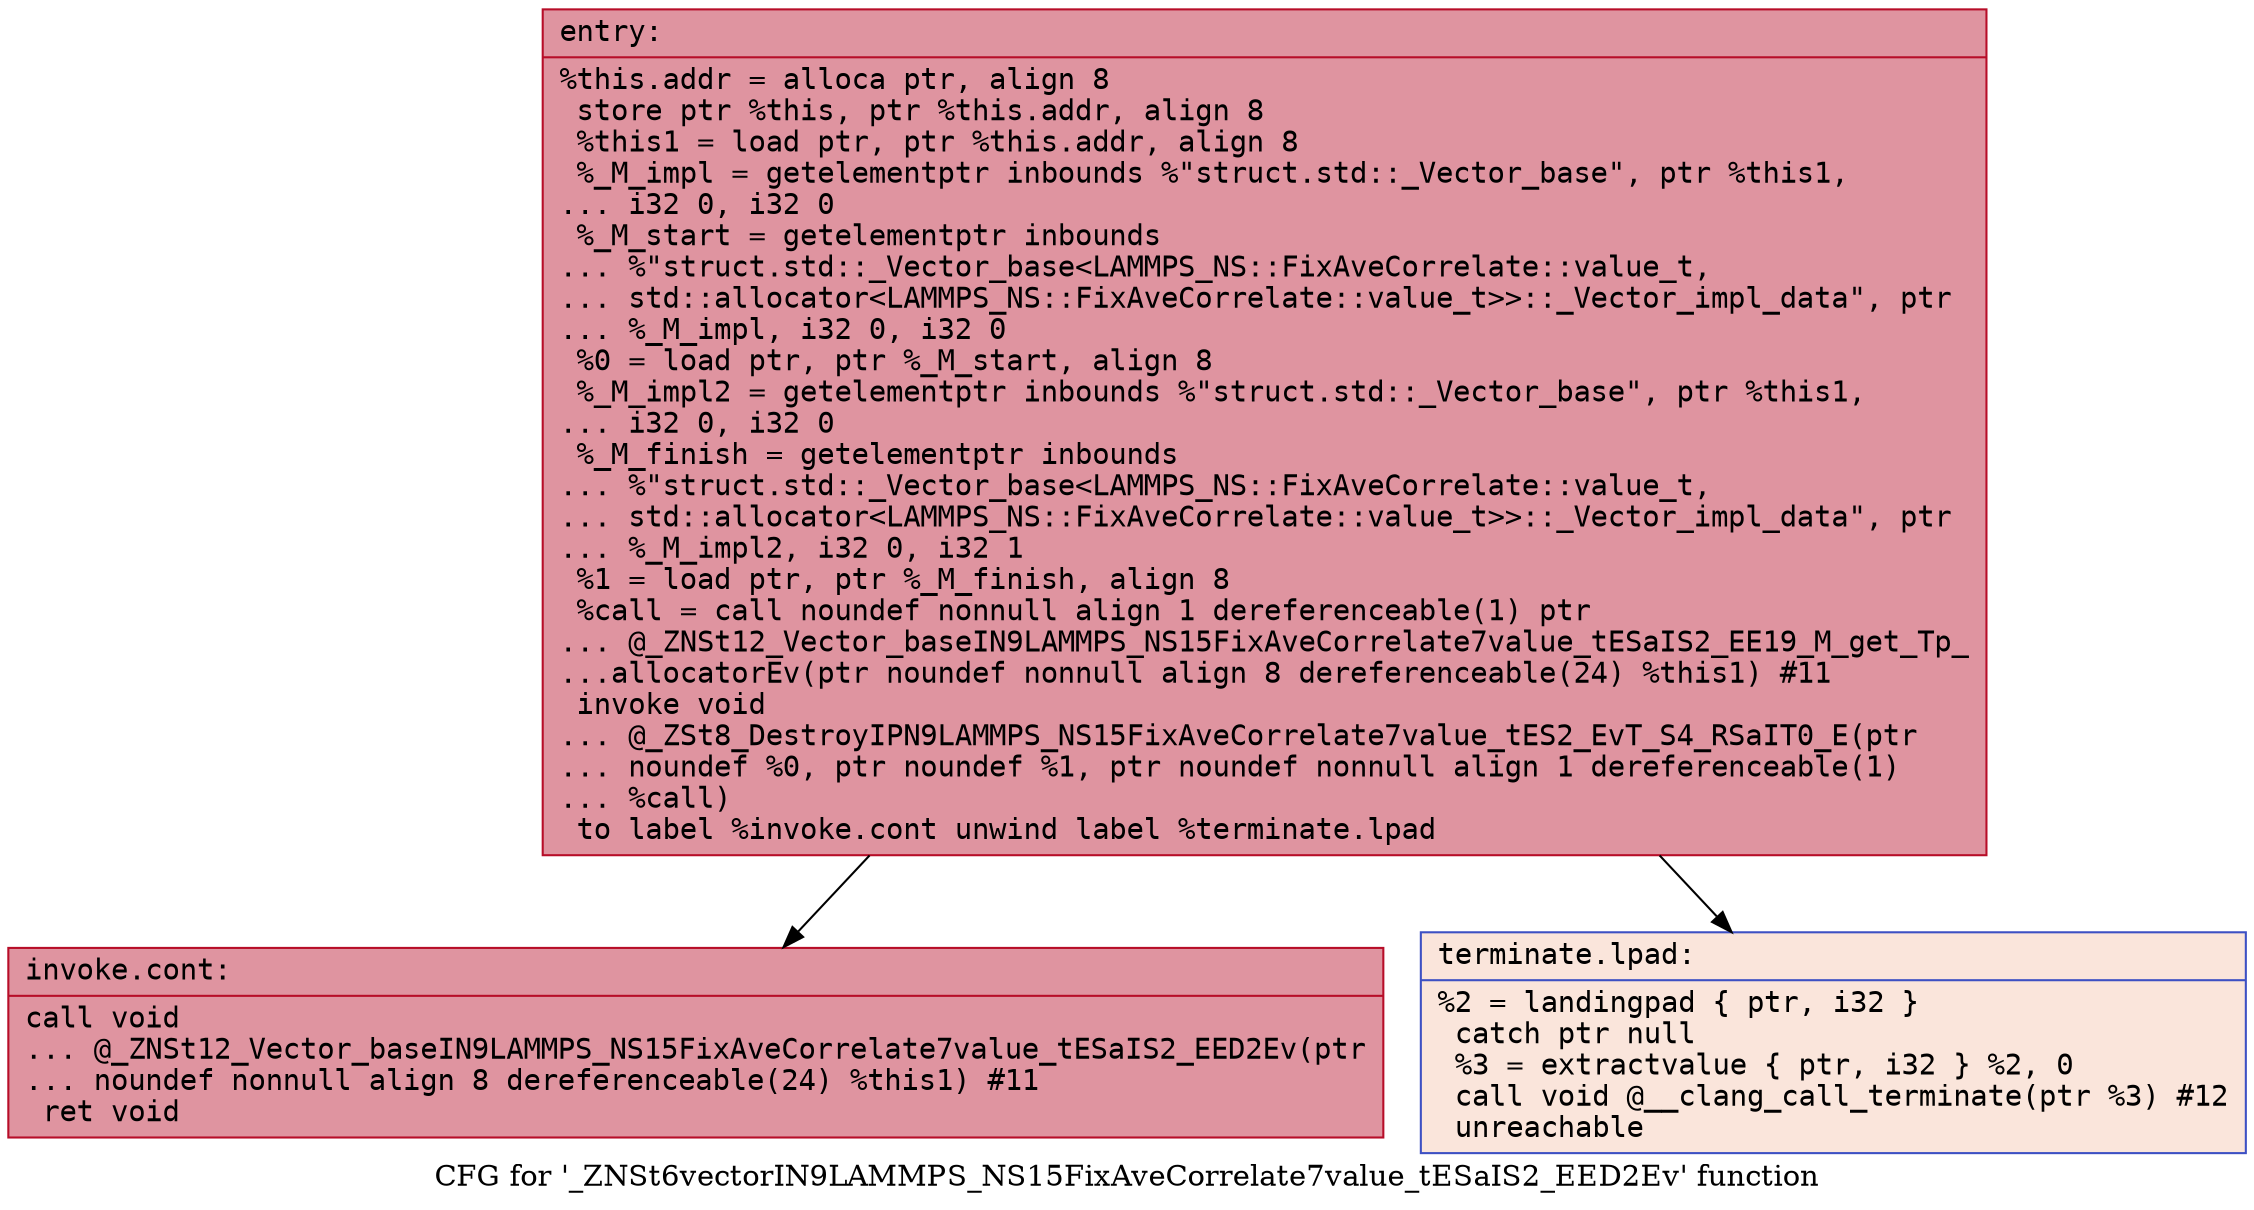 digraph "CFG for '_ZNSt6vectorIN9LAMMPS_NS15FixAveCorrelate7value_tESaIS2_EED2Ev' function" {
	label="CFG for '_ZNSt6vectorIN9LAMMPS_NS15FixAveCorrelate7value_tESaIS2_EED2Ev' function";

	Node0x55703a9c8c30 [shape=record,color="#b70d28ff", style=filled, fillcolor="#b70d2870" fontname="Courier",label="{entry:\l|  %this.addr = alloca ptr, align 8\l  store ptr %this, ptr %this.addr, align 8\l  %this1 = load ptr, ptr %this.addr, align 8\l  %_M_impl = getelementptr inbounds %\"struct.std::_Vector_base\", ptr %this1,\l... i32 0, i32 0\l  %_M_start = getelementptr inbounds\l... %\"struct.std::_Vector_base\<LAMMPS_NS::FixAveCorrelate::value_t,\l... std::allocator\<LAMMPS_NS::FixAveCorrelate::value_t\>\>::_Vector_impl_data\", ptr\l... %_M_impl, i32 0, i32 0\l  %0 = load ptr, ptr %_M_start, align 8\l  %_M_impl2 = getelementptr inbounds %\"struct.std::_Vector_base\", ptr %this1,\l... i32 0, i32 0\l  %_M_finish = getelementptr inbounds\l... %\"struct.std::_Vector_base\<LAMMPS_NS::FixAveCorrelate::value_t,\l... std::allocator\<LAMMPS_NS::FixAveCorrelate::value_t\>\>::_Vector_impl_data\", ptr\l... %_M_impl2, i32 0, i32 1\l  %1 = load ptr, ptr %_M_finish, align 8\l  %call = call noundef nonnull align 1 dereferenceable(1) ptr\l... @_ZNSt12_Vector_baseIN9LAMMPS_NS15FixAveCorrelate7value_tESaIS2_EE19_M_get_Tp_\l...allocatorEv(ptr noundef nonnull align 8 dereferenceable(24) %this1) #11\l  invoke void\l... @_ZSt8_DestroyIPN9LAMMPS_NS15FixAveCorrelate7value_tES2_EvT_S4_RSaIT0_E(ptr\l... noundef %0, ptr noundef %1, ptr noundef nonnull align 1 dereferenceable(1)\l... %call)\l          to label %invoke.cont unwind label %terminate.lpad\l}"];
	Node0x55703a9c8c30 -> Node0x55703a9c9760[tooltip="entry -> invoke.cont\nProbability 100.00%" ];
	Node0x55703a9c8c30 -> Node0x55703a9c97e0[tooltip="entry -> terminate.lpad\nProbability 0.00%" ];
	Node0x55703a9c9760 [shape=record,color="#b70d28ff", style=filled, fillcolor="#b70d2870" fontname="Courier",label="{invoke.cont:\l|  call void\l... @_ZNSt12_Vector_baseIN9LAMMPS_NS15FixAveCorrelate7value_tESaIS2_EED2Ev(ptr\l... noundef nonnull align 8 dereferenceable(24) %this1) #11\l  ret void\l}"];
	Node0x55703a9c97e0 [shape=record,color="#3d50c3ff", style=filled, fillcolor="#f4c5ad70" fontname="Courier",label="{terminate.lpad:\l|  %2 = landingpad \{ ptr, i32 \}\l          catch ptr null\l  %3 = extractvalue \{ ptr, i32 \} %2, 0\l  call void @__clang_call_terminate(ptr %3) #12\l  unreachable\l}"];
}
